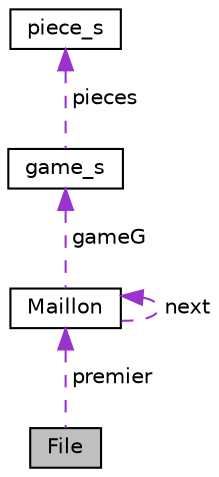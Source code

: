 digraph "File"
{
  edge [fontname="Helvetica",fontsize="10",labelfontname="Helvetica",labelfontsize="10"];
  node [fontname="Helvetica",fontsize="10",shape=record];
  Node1 [label="File",height=0.2,width=0.4,color="black", fillcolor="grey75", style="filled", fontcolor="black"];
  Node2 -> Node1 [dir="back",color="darkorchid3",fontsize="10",style="dashed",label=" premier" ,fontname="Helvetica"];
  Node2 [label="Maillon",height=0.2,width=0.4,color="black", fillcolor="white", style="filled",URL="$struct_maillon.html"];
  Node3 -> Node2 [dir="back",color="darkorchid3",fontsize="10",style="dashed",label=" gameG" ,fontname="Helvetica"];
  Node3 [label="game_s",height=0.2,width=0.4,color="black", fillcolor="white", style="filled",URL="$structgame__s.html",tooltip="The state of the game is described by the position of the pieces (i.e. vehicles) on the board and the..."];
  Node4 -> Node3 [dir="back",color="darkorchid3",fontsize="10",style="dashed",label=" pieces" ,fontname="Helvetica"];
  Node4 [label="piece_s",height=0.2,width=0.4,color="black", fillcolor="white", style="filled",URL="$structpiece__s.html",tooltip="A piece represents a vehicle of the game rush hour placed on the board. "];
  Node2 -> Node2 [dir="back",color="darkorchid3",fontsize="10",style="dashed",label=" next" ,fontname="Helvetica"];
}
